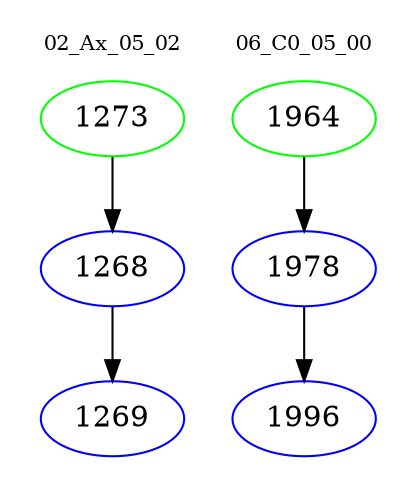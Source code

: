 digraph{
subgraph cluster_0 {
color = white
label = "02_Ax_05_02";
fontsize=10;
T0_1273 [label="1273", color="green"]
T0_1273 -> T0_1268 [color="black"]
T0_1268 [label="1268", color="blue"]
T0_1268 -> T0_1269 [color="black"]
T0_1269 [label="1269", color="blue"]
}
subgraph cluster_1 {
color = white
label = "06_C0_05_00";
fontsize=10;
T1_1964 [label="1964", color="green"]
T1_1964 -> T1_1978 [color="black"]
T1_1978 [label="1978", color="blue"]
T1_1978 -> T1_1996 [color="black"]
T1_1996 [label="1996", color="blue"]
}
}
